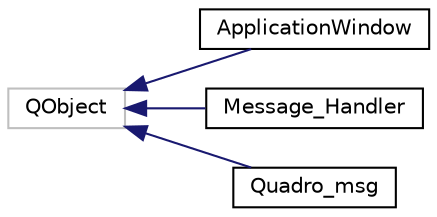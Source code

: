 digraph "Graphical Class Hierarchy"
{
  edge [fontname="Helvetica",fontsize="10",labelfontname="Helvetica",labelfontsize="10"];
  node [fontname="Helvetica",fontsize="10",shape=record];
  rankdir="LR";
  Node1 [label="QObject",height=0.2,width=0.4,color="grey75", fillcolor="white", style="filled"];
  Node1 -> Node2 [dir="back",color="midnightblue",fontsize="10",style="solid",fontname="Helvetica"];
  Node2 [label="ApplicationWindow",height=0.2,width=0.4,color="black", fillcolor="white", style="filled",URL="$class_application_window.html"];
  Node1 -> Node3 [dir="back",color="midnightblue",fontsize="10",style="solid",fontname="Helvetica"];
  Node3 [label="Message_Handler",height=0.2,width=0.4,color="black", fillcolor="white", style="filled",URL="$class_message___handler.html"];
  Node1 -> Node4 [dir="back",color="midnightblue",fontsize="10",style="solid",fontname="Helvetica"];
  Node4 [label="Quadro_msg",height=0.2,width=0.4,color="black", fillcolor="white", style="filled",URL="$class_quadro__msg.html",tooltip="A robot szimulátor üzenet . "];
}
